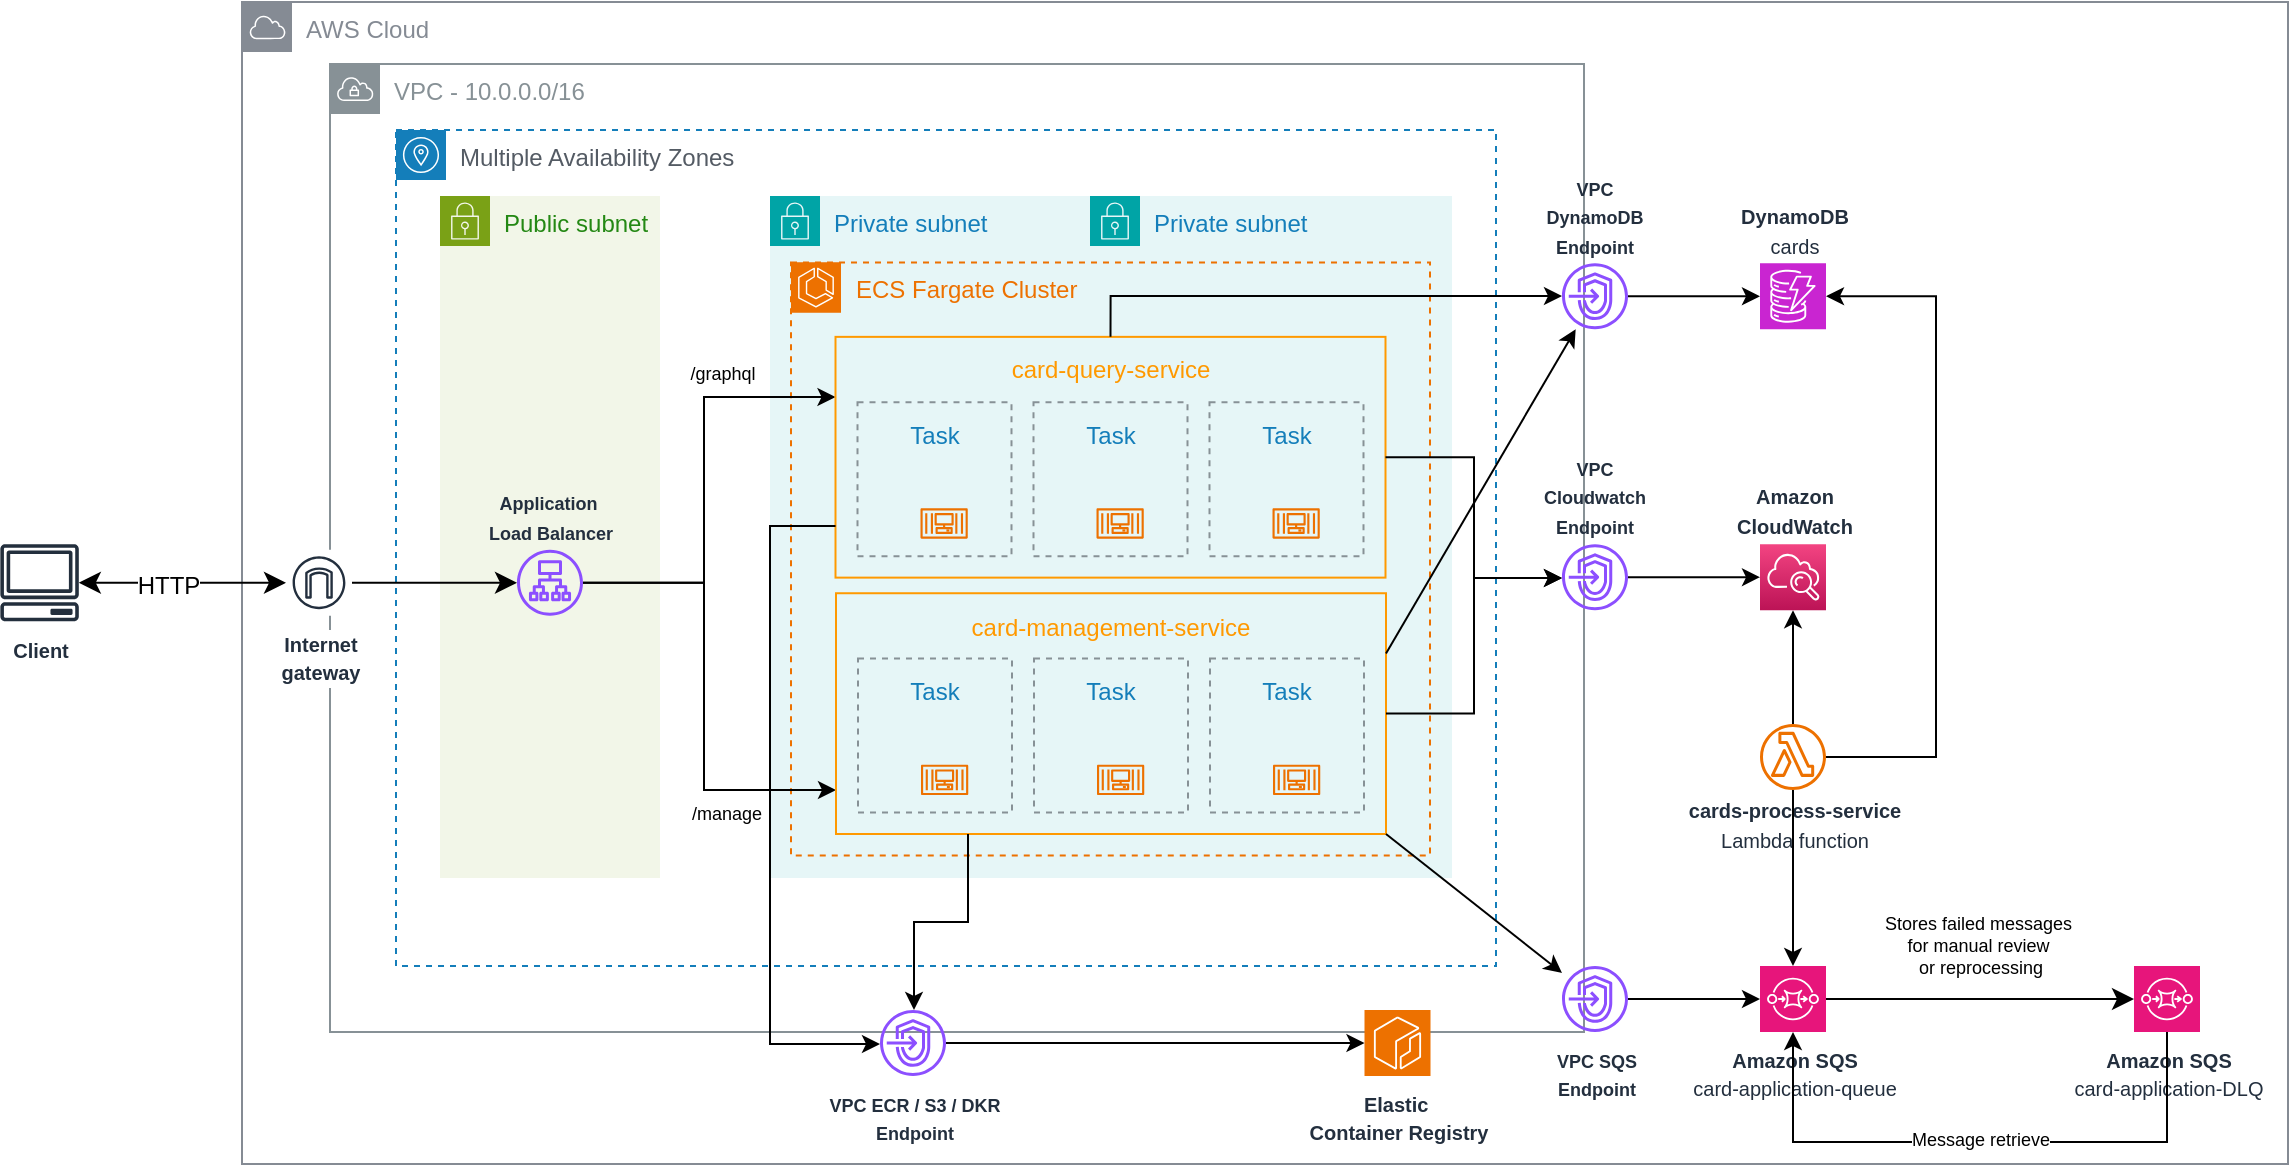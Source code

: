 <mxfile version="26.0.10">
  <diagram id="Ht1M8jgEwFfnCIfOTk4-" name="Page-1">
    <mxGraphModel dx="2069" dy="726" grid="1" gridSize="11" guides="1" tooltips="1" connect="1" arrows="1" fold="1" page="1" pageScale="1" pageWidth="827" pageHeight="1169" math="0" shadow="0">
      <root>
        <mxCell id="0" />
        <mxCell id="1" parent="0" />
        <mxCell id="cI-_qkn67fijJ2urr3SK-28" value="AWS Cloud" style="sketch=0;outlineConnect=0;gradientColor=none;html=1;whiteSpace=wrap;fontSize=12;fontStyle=0;shape=mxgraph.aws4.group;grIcon=mxgraph.aws4.group_aws_cloud;strokeColor=#858B94;fillColor=none;verticalAlign=top;align=left;spacingLeft=30;fontColor=#858B94;dashed=0;" parent="1" vertex="1">
          <mxGeometry x="-88" y="13" width="1023" height="581" as="geometry" />
        </mxCell>
        <mxCell id="pDkn0Hh7Kn7PrUOE6tz0-57" value="VPC - 10.0.0.0/16" style="sketch=0;outlineConnect=0;gradientColor=none;html=1;whiteSpace=wrap;fontSize=12;fontStyle=0;shape=mxgraph.aws4.group;grIcon=mxgraph.aws4.group_vpc;strokeColor=#879196;fillColor=none;verticalAlign=top;align=left;spacingLeft=30;fontColor=#879196;dashed=0;movable=1;resizable=1;rotatable=1;deletable=1;editable=1;locked=0;connectable=1;" parent="1" vertex="1">
          <mxGeometry x="-44" y="44" width="627" height="484" as="geometry" />
        </mxCell>
        <mxCell id="XqnvShgukf1ZBkbc0cCG-47" value="Multiple Availability Zones" style="sketch=0;outlineConnect=0;gradientColor=none;html=1;whiteSpace=wrap;fontSize=12;fontStyle=0;shape=mxgraph.aws4.group;grIcon=mxgraph.aws4.group_availability_zone;strokeColor=#147EBA;fillColor=none;verticalAlign=top;align=left;spacingLeft=30;fontColor=#545B64;dashed=1;fontFamily=Helvetica;labelBackgroundColor=#ffffff;" parent="1" vertex="1">
          <mxGeometry x="-11" y="77" width="550" height="418" as="geometry" />
        </mxCell>
        <mxCell id="W-fX5BV5IoRdQ1WOavrD-1" value="Private subnet" style="points=[[0,0],[0.25,0],[0.5,0],[0.75,0],[1,0],[1,0.25],[1,0.5],[1,0.75],[1,1],[0.75,1],[0.5,1],[0.25,1],[0,1],[0,0.75],[0,0.5],[0,0.25]];outlineConnect=0;gradientColor=none;html=1;whiteSpace=wrap;fontSize=12;fontStyle=0;container=1;pointerEvents=0;collapsible=0;recursiveResize=0;shape=mxgraph.aws4.group;grIcon=mxgraph.aws4.group_security_group;grStroke=0;strokeColor=#00A4A6;fillColor=#E6F6F7;verticalAlign=top;align=left;spacingLeft=30;fontColor=#147EBA;dashed=0;" parent="1" vertex="1">
          <mxGeometry x="176" y="110" width="341" height="341" as="geometry" />
        </mxCell>
        <mxCell id="PZve3WB99vvV3nz0ZgWc-279" value="Private subnet" style="points=[[0,0],[0.25,0],[0.5,0],[0.75,0],[1,0],[1,0.25],[1,0.5],[1,0.75],[1,1],[0.75,1],[0.5,1],[0.25,1],[0,1],[0,0.75],[0,0.5],[0,0.25]];outlineConnect=0;gradientColor=none;html=1;whiteSpace=wrap;fontSize=12;fontStyle=0;container=1;pointerEvents=0;collapsible=0;recursiveResize=0;shape=mxgraph.aws4.group;grIcon=mxgraph.aws4.group_security_group;grStroke=0;strokeColor=#00A4A6;fillColor=#E6F6F7;verticalAlign=top;align=left;spacingLeft=30;fontColor=#147EBA;dashed=0;" vertex="1" parent="W-fX5BV5IoRdQ1WOavrD-1">
          <mxGeometry x="160" width="181" height="341" as="geometry" />
        </mxCell>
        <mxCell id="PZve3WB99vvV3nz0ZgWc-91" value="&lt;span style=&quot;color: rgb(237, 113, 0);&quot;&gt;ECS Fargate Cluster&lt;/span&gt;" style="sketch=0;outlineConnect=0;gradientColor=none;html=1;whiteSpace=wrap;fontSize=12;fontStyle=0;shape=mxgraph.aws4.group;grIcon=mxgraph.aws4.group_availability_zone;strokeColor=#ED7100;fillColor=none;verticalAlign=top;align=left;spacingLeft=30;fontColor=#545B64;dashed=1;movable=1;resizable=1;rotatable=1;deletable=1;editable=1;locked=0;connectable=1;" vertex="1" parent="W-fX5BV5IoRdQ1WOavrD-1">
          <mxGeometry x="10.5" y="33.31" width="319.5" height="296.38" as="geometry" />
        </mxCell>
        <mxCell id="PZve3WB99vvV3nz0ZgWc-227" value="" style="sketch=0;points=[[0,0,0],[0.25,0,0],[0.5,0,0],[0.75,0,0],[1,0,0],[0,1,0],[0.25,1,0],[0.5,1,0],[0.75,1,0],[1,1,0],[0,0.25,0],[0,0.5,0],[0,0.75,0],[1,0.25,0],[1,0.5,0],[1,0.75,0]];outlineConnect=0;fontColor=#232F3E;fillColor=#ED7100;strokeColor=#ffffff;dashed=0;verticalLabelPosition=bottom;verticalAlign=top;align=center;html=1;fontSize=12;fontStyle=0;aspect=fixed;shape=mxgraph.aws4.resourceIcon;resIcon=mxgraph.aws4.ecs;" vertex="1" parent="W-fX5BV5IoRdQ1WOavrD-1">
          <mxGeometry x="10.5" y="33.31" width="25" height="25" as="geometry" />
        </mxCell>
        <mxCell id="XqnvShgukf1ZBkbc0cCG-37" style="edgeStyle=none;curved=1;rounded=0;orthogonalLoop=1;jettySize=auto;html=1;fontFamily=Helvetica;fontSize=12;fontColor=default;labelBackgroundColor=#ffffff;startSize=8;endSize=8;startArrow=classic;startFill=1;" parent="1" source="pDkn0Hh7Kn7PrUOE6tz0-1" target="XqnvShgukf1ZBkbc0cCG-33" edge="1">
          <mxGeometry relative="1" as="geometry" />
        </mxCell>
        <mxCell id="XqnvShgukf1ZBkbc0cCG-38" value="HTTP" style="edgeLabel;html=1;align=center;verticalAlign=middle;resizable=0;points=[];fontSize=12;strokeColor=default;fontFamily=Helvetica;fontColor=default;labelBackgroundColor=#ffffff;fillColor=default;" parent="XqnvShgukf1ZBkbc0cCG-37" vertex="1" connectable="0">
          <mxGeometry x="0.023" y="1" relative="1" as="geometry">
            <mxPoint x="-9" y="2" as="offset" />
          </mxGeometry>
        </mxCell>
        <mxCell id="pDkn0Hh7Kn7PrUOE6tz0-1" value="&lt;b&gt;&lt;font style=&quot;font-size: 10px;&quot;&gt;Client&lt;/font&gt;&lt;/b&gt;" style="sketch=0;outlineConnect=0;fontColor=#232F3E;gradientColor=none;fillColor=#232F3D;strokeColor=none;dashed=0;verticalLabelPosition=bottom;verticalAlign=top;align=center;html=1;fontSize=12;fontStyle=0;aspect=fixed;pointerEvents=1;shape=mxgraph.aws4.client;" parent="1" vertex="1">
          <mxGeometry x="-209" y="284.09" width="39.58" height="38.56" as="geometry" />
        </mxCell>
        <mxCell id="pDkn0Hh7Kn7PrUOE6tz0-60" value="&lt;font style=&quot;font-size: 9px;&quot;&gt;&lt;b&gt;VPC DynamoDB&lt;/b&gt;&lt;/font&gt;&lt;div&gt;&lt;font style=&quot;font-size: 9px;&quot;&gt;&lt;b&gt;Endpoint&lt;/b&gt;&lt;/font&gt;&lt;/div&gt;" style="sketch=0;outlineConnect=0;fontColor=#232F3E;gradientColor=none;fillColor=#8C4FFF;strokeColor=none;dashed=0;verticalLabelPosition=top;verticalAlign=bottom;align=center;html=1;fontSize=12;fontStyle=0;aspect=fixed;pointerEvents=1;shape=mxgraph.aws4.endpoints;horizontal=1;whiteSpace=wrap;labelPosition=center;" parent="1" vertex="1">
          <mxGeometry x="572" y="143.62" width="33" height="33" as="geometry" />
        </mxCell>
        <mxCell id="PZve3WB99vvV3nz0ZgWc-260" style="edgeStyle=orthogonalEdgeStyle;rounded=0;orthogonalLoop=1;jettySize=auto;html=1;" edge="1" parent="1" source="Hrtiky-oXQzt1fnqMrWW-1" target="cI-_qkn67fijJ2urr3SK-2">
          <mxGeometry relative="1" as="geometry" />
        </mxCell>
        <mxCell id="Hrtiky-oXQzt1fnqMrWW-1" value="&lt;b&gt;&lt;font style=&quot;font-size: 10px;&quot;&gt;cards-&lt;/font&gt;&lt;/b&gt;&lt;b&gt;&lt;font style=&quot;font-size: 10px;&quot;&gt;process&lt;/font&gt;&lt;/b&gt;&lt;b&gt;&lt;font style=&quot;font-size: 10px;&quot;&gt;-service&lt;/font&gt;&lt;/b&gt;&lt;div&gt;&lt;font style=&quot;font-size: 10px;&quot;&gt;Lambda function&lt;/font&gt;&lt;/div&gt;" style="sketch=0;outlineConnect=0;fontColor=#232F3E;gradientColor=none;fillColor=#ED7100;strokeColor=none;dashed=0;verticalLabelPosition=bottom;verticalAlign=middle;align=center;html=1;fontSize=12;fontStyle=0;aspect=fixed;pointerEvents=1;shape=mxgraph.aws4.lambda_function;" parent="1" vertex="1">
          <mxGeometry x="671" y="374" width="33" height="33" as="geometry" />
        </mxCell>
        <mxCell id="Hrtiky-oXQzt1fnqMrWW-16" value="Public subnet" style="points=[[0,0],[0.25,0],[0.5,0],[0.75,0],[1,0],[1,0.25],[1,0.5],[1,0.75],[1,1],[0.75,1],[0.5,1],[0.25,1],[0,1],[0,0.75],[0,0.5],[0,0.25]];outlineConnect=0;gradientColor=none;html=1;whiteSpace=wrap;fontSize=12;fontStyle=0;container=0;pointerEvents=0;collapsible=0;recursiveResize=0;shape=mxgraph.aws4.group;grIcon=mxgraph.aws4.group_security_group;grStroke=0;strokeColor=#7AA116;fillColor=#F2F6E8;verticalAlign=top;align=left;spacingLeft=30;fontColor=#248814;dashed=0;movable=1;resizable=1;rotatable=1;deletable=1;editable=1;locked=0;connectable=1;" parent="1" vertex="1">
          <mxGeometry x="11" y="110" width="110" height="341" as="geometry" />
        </mxCell>
        <mxCell id="PZve3WB99vvV3nz0ZgWc-231" style="edgeStyle=orthogonalEdgeStyle;rounded=0;orthogonalLoop=1;jettySize=auto;html=1;" edge="1" parent="1">
          <mxGeometry relative="1" as="geometry">
            <mxPoint x="82.5" y="303.4" as="sourcePoint" />
            <mxPoint x="209" y="407" as="targetPoint" />
            <Array as="points">
              <mxPoint x="143" y="303" />
              <mxPoint x="143" y="407" />
            </Array>
          </mxGeometry>
        </mxCell>
        <mxCell id="PZve3WB99vvV3nz0ZgWc-273" value="&lt;font style=&quot;font-size: 9px;&quot;&gt;/manage&lt;/font&gt;" style="edgeLabel;html=1;align=center;verticalAlign=middle;resizable=0;points=[];" vertex="1" connectable="0" parent="PZve3WB99vvV3nz0ZgWc-231">
          <mxGeometry x="0.426" relative="1" as="geometry">
            <mxPoint x="11" y="11" as="offset" />
          </mxGeometry>
        </mxCell>
        <mxCell id="PZve3WB99vvV3nz0ZgWc-269" style="edgeStyle=orthogonalEdgeStyle;rounded=0;orthogonalLoop=1;jettySize=auto;html=1;entryX=0;entryY=0.25;entryDx=0;entryDy=0;" edge="1" parent="1" source="pDkn0Hh7Kn7PrUOE6tz0-20" target="PZve3WB99vvV3nz0ZgWc-26">
          <mxGeometry relative="1" as="geometry">
            <Array as="points">
              <mxPoint x="143" y="303" />
              <mxPoint x="143" y="211" />
            </Array>
          </mxGeometry>
        </mxCell>
        <mxCell id="PZve3WB99vvV3nz0ZgWc-271" value="&lt;font style=&quot;font-size: 9px;&quot;&gt;/graphql&lt;/font&gt;" style="edgeLabel;html=1;align=center;verticalAlign=middle;resizable=0;points=[];" vertex="1" connectable="0" parent="PZve3WB99vvV3nz0ZgWc-269">
          <mxGeometry x="0.482" y="1" relative="1" as="geometry">
            <mxPoint y="-12" as="offset" />
          </mxGeometry>
        </mxCell>
        <mxCell id="pDkn0Hh7Kn7PrUOE6tz0-20" value="&lt;b&gt;&lt;font style=&quot;font-size: 9px;&quot;&gt;Application&amp;nbsp;&lt;/font&gt;&lt;/b&gt;&lt;div&gt;&lt;b&gt;&lt;font style=&quot;font-size: 9px;&quot;&gt;Load Balancer&lt;/font&gt;&lt;/b&gt;&lt;/div&gt;" style="sketch=0;outlineConnect=0;fontColor=#232F3E;gradientColor=none;fillColor=#8C4FFF;strokeColor=none;dashed=0;verticalLabelPosition=top;verticalAlign=bottom;align=center;html=1;fontSize=12;fontStyle=0;aspect=fixed;pointerEvents=1;shape=mxgraph.aws4.application_load_balancer;labelPosition=center;" parent="1" vertex="1">
          <mxGeometry x="49.5" y="286.87" width="33" height="33" as="geometry" />
        </mxCell>
        <mxCell id="Hrtiky-oXQzt1fnqMrWW-63" value="&lt;font style=&quot;font-size: 9px;&quot;&gt;&lt;b&gt;VPC SQS&lt;/b&gt;&lt;/font&gt;&lt;div&gt;&lt;font style=&quot;font-size: 9px;&quot;&gt;&lt;b&gt;Endpoint&lt;/b&gt;&lt;/font&gt;&lt;/div&gt;" style="sketch=0;outlineConnect=0;fontColor=#232F3E;gradientColor=none;fillColor=#8C4FFF;strokeColor=none;dashed=0;verticalLabelPosition=bottom;verticalAlign=top;align=center;html=1;fontSize=12;fontStyle=0;aspect=fixed;pointerEvents=1;shape=mxgraph.aws4.endpoints;" parent="1" vertex="1">
          <mxGeometry x="572" y="495" width="33" height="33" as="geometry" />
        </mxCell>
        <mxCell id="XqnvShgukf1ZBkbc0cCG-9" value="&lt;b&gt;&lt;font style=&quot;font-size: 10px;&quot;&gt;Amazon SQS&lt;/font&gt;&lt;/b&gt;&lt;div&gt;&lt;font style=&quot;font-size: 10px;&quot;&gt;card-application-queue&lt;/font&gt;&lt;/div&gt;" style="sketch=0;points=[[0,0,0],[0.25,0,0],[0.5,0,0],[0.75,0,0],[1,0,0],[0,1,0],[0.25,1,0],[0.5,1,0],[0.75,1,0],[1,1,0],[0,0.25,0],[0,0.5,0],[0,0.75,0],[1,0.25,0],[1,0.5,0],[1,0.75,0]];outlineConnect=0;fontColor=#232F3E;fillColor=#E7157B;strokeColor=#ffffff;dashed=0;verticalLabelPosition=bottom;verticalAlign=top;align=center;html=1;fontSize=12;fontStyle=0;aspect=fixed;shape=mxgraph.aws4.resourceIcon;resIcon=mxgraph.aws4.sqs;" parent="1" vertex="1">
          <mxGeometry x="671" y="495" width="33" height="33" as="geometry" />
        </mxCell>
        <mxCell id="XqnvShgukf1ZBkbc0cCG-12" value="&lt;b&gt;&lt;font style=&quot;font-size: 10px;&quot;&gt;Amazon SQS&lt;/font&gt;&lt;/b&gt;&lt;div&gt;&lt;font style=&quot;font-size: 10px;&quot;&gt;card-application-DLQ&lt;/font&gt;&lt;/div&gt;" style="sketch=0;points=[[0,0,0],[0.25,0,0],[0.5,0,0],[0.75,0,0],[1,0,0],[0,1,0],[0.25,1,0],[0.5,1,0],[0.75,1,0],[1,1,0],[0,0.25,0],[0,0.5,0],[0,0.75,0],[1,0.25,0],[1,0.5,0],[1,0.75,0]];outlineConnect=0;fontColor=#232F3E;fillColor=#E7157B;strokeColor=#ffffff;dashed=0;verticalLabelPosition=bottom;verticalAlign=top;align=center;html=1;fontSize=12;fontStyle=0;aspect=fixed;shape=mxgraph.aws4.resourceIcon;resIcon=mxgraph.aws4.sqs;" parent="1" vertex="1">
          <mxGeometry x="858" y="495" width="33" height="33" as="geometry" />
        </mxCell>
        <mxCell id="XqnvShgukf1ZBkbc0cCG-17" style="edgeStyle=none;curved=1;rounded=0;orthogonalLoop=1;jettySize=auto;html=1;entryX=0;entryY=0.5;entryDx=0;entryDy=0;entryPerimeter=0;fontSize=12;startSize=8;endSize=8;" parent="1" source="XqnvShgukf1ZBkbc0cCG-9" target="XqnvShgukf1ZBkbc0cCG-12" edge="1">
          <mxGeometry relative="1" as="geometry" />
        </mxCell>
        <mxCell id="XqnvShgukf1ZBkbc0cCG-18" value="Stores failed messages&amp;nbsp;&lt;div&gt;for manual review&amp;nbsp;&lt;div&gt;or reprocessing&lt;/div&gt;&lt;/div&gt;" style="edgeLabel;align=center;verticalAlign=middle;resizable=0;points=[];fontSize=9;html=1;" parent="XqnvShgukf1ZBkbc0cCG-17" vertex="1" connectable="0">
          <mxGeometry x="0.024" y="3" relative="1" as="geometry">
            <mxPoint x="-2" y="-24" as="offset" />
          </mxGeometry>
        </mxCell>
        <mxCell id="XqnvShgukf1ZBkbc0cCG-21" value="&lt;b&gt;&lt;font style=&quot;font-size: 10px;&quot;&gt;DynamoDB&lt;/font&gt;&lt;/b&gt;&lt;div&gt;&lt;font style=&quot;font-size: 10px;&quot;&gt;cards&lt;/font&gt;&lt;/div&gt;" style="sketch=0;points=[[0,0,0],[0.25,0,0],[0.5,0,0],[0.75,0,0],[1,0,0],[0,1,0],[0.25,1,0],[0.5,1,0],[0.75,1,0],[1,1,0],[0,0.25,0],[0,0.5,0],[0,0.75,0],[1,0.25,0],[1,0.5,0],[1,0.75,0]];outlineConnect=0;fontColor=#232F3E;fillColor=#C925D1;strokeColor=#ffffff;dashed=0;verticalLabelPosition=top;verticalAlign=bottom;align=center;html=1;fontSize=12;fontStyle=0;aspect=fixed;shape=mxgraph.aws4.resourceIcon;resIcon=mxgraph.aws4.dynamodb;labelPosition=center;" parent="1" vertex="1">
          <mxGeometry x="671" y="143.62" width="33" height="33" as="geometry" />
        </mxCell>
        <mxCell id="cI-_qkn67fijJ2urr3SK-7" style="edgeStyle=none;curved=1;rounded=0;orthogonalLoop=1;jettySize=auto;html=1;fontSize=12;startSize=8;endSize=8;" parent="1" source="XqnvShgukf1ZBkbc0cCG-33" target="pDkn0Hh7Kn7PrUOE6tz0-20" edge="1">
          <mxGeometry relative="1" as="geometry" />
        </mxCell>
        <mxCell id="XqnvShgukf1ZBkbc0cCG-33" value="&lt;font style=&quot;font-size: 10px;&quot;&gt;&lt;b&gt;Internet&lt;br&gt;gateway&lt;/b&gt;&lt;/font&gt;" style="sketch=0;outlineConnect=0;fontColor=#232F3E;gradientColor=none;strokeColor=#232F3E;fillColor=#ffffff;dashed=0;verticalLabelPosition=bottom;verticalAlign=top;align=center;html=1;fontSize=12;fontStyle=0;aspect=fixed;shape=mxgraph.aws4.resourceIcon;resIcon=mxgraph.aws4.internet_gateway;fontFamily=Helvetica;labelBackgroundColor=#ffffff;" parent="1" vertex="1">
          <mxGeometry x="-66" y="286.87" width="33" height="33" as="geometry" />
        </mxCell>
        <mxCell id="XqnvShgukf1ZBkbc0cCG-86" value="&lt;font style=&quot;font-size: 10px;&quot;&gt;&lt;b&gt;Elastic&amp;nbsp;&lt;/b&gt;&lt;/font&gt;&lt;div&gt;&lt;font style=&quot;font-size: 10px;&quot;&gt;&lt;b&gt;Container Registry&lt;/b&gt;&lt;/font&gt;&lt;/div&gt;" style="sketch=0;points=[[0,0,0],[0.25,0,0],[0.5,0,0],[0.75,0,0],[1,0,0],[0,1,0],[0.25,1,0],[0.5,1,0],[0.75,1,0],[1,1,0],[0,0.25,0],[0,0.5,0],[0,0.75,0],[1,0.25,0],[1,0.5,0],[1,0.75,0]];outlineConnect=0;fontColor=#232F3E;fillColor=#ED7100;strokeColor=#ffffff;dashed=0;verticalLabelPosition=bottom;verticalAlign=top;align=center;html=1;fontSize=12;fontStyle=0;aspect=fixed;shape=mxgraph.aws4.resourceIcon;resIcon=mxgraph.aws4.ecr;fontFamily=Helvetica;labelBackgroundColor=#ffffff;" parent="1" vertex="1">
          <mxGeometry x="473.25" y="517" width="33" height="33" as="geometry" />
        </mxCell>
        <mxCell id="Hrtiky-oXQzt1fnqMrWW-56" value="&lt;font style=&quot;font-size: 9px;&quot;&gt;&lt;b&gt;VPC ECR / S3 / DKR&lt;/b&gt;&lt;/font&gt;&lt;div&gt;&lt;font style=&quot;font-size: 9px;&quot;&gt;&lt;b&gt;Endpoint&lt;/b&gt;&lt;/font&gt;&lt;/div&gt;" style="sketch=0;outlineConnect=0;fontColor=#232F3E;gradientColor=none;fillColor=#8C4FFF;strokeColor=none;dashed=0;verticalLabelPosition=bottom;verticalAlign=top;align=center;html=1;fontSize=12;fontStyle=0;aspect=fixed;pointerEvents=1;shape=mxgraph.aws4.endpoints;" parent="1" vertex="1">
          <mxGeometry x="231.0" y="517" width="33" height="33" as="geometry" />
        </mxCell>
        <mxCell id="PZve3WB99vvV3nz0ZgWc-165" style="edgeStyle=orthogonalEdgeStyle;rounded=0;orthogonalLoop=1;jettySize=auto;html=1;" edge="1" parent="1" source="PZve3WB99vvV3nz0ZgWc-149" target="cI-_qkn67fijJ2urr3SK-2">
          <mxGeometry relative="1" as="geometry" />
        </mxCell>
        <mxCell id="PZve3WB99vvV3nz0ZgWc-149" value="&lt;font style=&quot;font-size: 9px;&quot;&gt;&lt;b&gt;VPC Cloudwatch&lt;/b&gt;&lt;/font&gt;&lt;div&gt;&lt;font style=&quot;font-size: 9px;&quot;&gt;&lt;b&gt;Endpoint&lt;/b&gt;&lt;/font&gt;&lt;/div&gt;" style="sketch=0;outlineConnect=0;fontColor=#232F3E;gradientColor=none;fillColor=#8C4FFF;strokeColor=none;dashed=0;verticalLabelPosition=top;verticalAlign=bottom;align=center;html=1;fontSize=12;fontStyle=0;aspect=fixed;pointerEvents=1;shape=mxgraph.aws4.endpoints;horizontal=1;whiteSpace=wrap;labelPosition=center;" vertex="1" parent="1">
          <mxGeometry x="572" y="284.09" width="33" height="33" as="geometry" />
        </mxCell>
        <mxCell id="cI-_qkn67fijJ2urr3SK-2" value="&lt;font style=&quot;font-size: 10px;&quot;&gt;&lt;b&gt;Amazon&lt;br&gt;CloudWatch&lt;/b&gt;&lt;/font&gt;" style="outlineConnect=0;fontColor=#232F3E;gradientColor=#F34482;gradientDirection=north;fillColor=#BC1356;strokeColor=#ffffff;dashed=0;verticalLabelPosition=top;verticalAlign=bottom;align=center;html=1;fontSize=12;fontStyle=0;aspect=fixed;shape=mxgraph.aws4.resourceIcon;resIcon=mxgraph.aws4.cloudwatch;labelBackgroundColor=#ffffff;labelPosition=center;" parent="1" vertex="1">
          <mxGeometry x="671" y="284.09" width="33" height="33" as="geometry" />
        </mxCell>
        <mxCell id="PZve3WB99vvV3nz0ZgWc-171" style="edgeStyle=orthogonalEdgeStyle;rounded=0;orthogonalLoop=1;jettySize=auto;html=1;entryX=0;entryY=0.5;entryDx=0;entryDy=0;entryPerimeter=0;" edge="1" parent="1" source="pDkn0Hh7Kn7PrUOE6tz0-60" target="XqnvShgukf1ZBkbc0cCG-21">
          <mxGeometry relative="1" as="geometry" />
        </mxCell>
        <mxCell id="PZve3WB99vvV3nz0ZgWc-225" value="" style="group" vertex="1" connectable="0" parent="1">
          <mxGeometry x="208.75" y="180.43" width="317.81" height="336.57" as="geometry" />
        </mxCell>
        <mxCell id="PZve3WB99vvV3nz0ZgWc-26" value="card-query-service" style="outlineConnect=0;gradientColor=none;html=1;whiteSpace=wrap;fontSize=12;fontStyle=0;strokeColor=#FF9900;fillColor=none;verticalAlign=top;align=center;fontColor=#FF9900;dashed=0;spacingTop=3;labelPosition=center;verticalLabelPosition=middle;" vertex="1" parent="PZve3WB99vvV3nz0ZgWc-225">
          <mxGeometry width="275" height="120.38" as="geometry" />
        </mxCell>
        <mxCell id="PZve3WB99vvV3nz0ZgWc-174" value="" style="group" vertex="1" connectable="0" parent="PZve3WB99vvV3nz0ZgWc-225">
          <mxGeometry x="11" y="32.69" width="77" height="77" as="geometry" />
        </mxCell>
        <mxCell id="PZve3WB99vvV3nz0ZgWc-64" value="" style="group" vertex="1" connectable="0" parent="PZve3WB99vvV3nz0ZgWc-174">
          <mxGeometry width="77" height="77" as="geometry" />
        </mxCell>
        <mxCell id="PZve3WB99vvV3nz0ZgWc-66" value="" style="group" vertex="1" connectable="0" parent="PZve3WB99vvV3nz0ZgWc-64">
          <mxGeometry x="21.875" y="33" width="33.25" height="37.43" as="geometry" />
        </mxCell>
        <mxCell id="PZve3WB99vvV3nz0ZgWc-67" value="" style="shape=image;html=1;verticalAlign=top;verticalLabelPosition=bottom;labelBackgroundColor=#ffffff;imageAspect=0;aspect=fixed;image=https://cdn0.iconfinder.com/data/icons/social-media-2104/24/social_media_social_media_logo_docker-128.png" vertex="1" parent="PZve3WB99vvV3nz0ZgWc-66">
          <mxGeometry width="17.5" height="17.5" as="geometry" />
        </mxCell>
        <mxCell id="PZve3WB99vvV3nz0ZgWc-68" value="" style="sketch=0;outlineConnect=0;fontColor=#232F3E;gradientColor=none;fillColor=#ED7100;strokeColor=none;dashed=0;verticalLabelPosition=bottom;verticalAlign=top;align=center;html=1;fontSize=12;fontStyle=0;aspect=fixed;pointerEvents=1;shape=mxgraph.aws4.container_3;" vertex="1" parent="PZve3WB99vvV3nz0ZgWc-66">
          <mxGeometry x="9.625" y="20" width="23.625" height="15.251" as="geometry" />
        </mxCell>
        <mxCell id="PZve3WB99vvV3nz0ZgWc-65" value="&lt;span style=&quot;color: rgb(20, 126, 186);&quot;&gt;Task&lt;/span&gt;" style="outlineConnect=0;gradientColor=none;html=1;whiteSpace=wrap;fontSize=12;fontStyle=0;strokeColor=#879196;fillColor=none;verticalAlign=top;align=center;fontColor=#879196;dashed=1;spacingTop=3;" vertex="1" parent="PZve3WB99vvV3nz0ZgWc-174">
          <mxGeometry width="77" height="77" as="geometry" />
        </mxCell>
        <mxCell id="PZve3WB99vvV3nz0ZgWc-175" value="" style="group" vertex="1" connectable="0" parent="PZve3WB99vvV3nz0ZgWc-225">
          <mxGeometry x="99" y="32.69" width="77" height="77" as="geometry" />
        </mxCell>
        <mxCell id="PZve3WB99vvV3nz0ZgWc-176" value="" style="group" vertex="1" connectable="0" parent="PZve3WB99vvV3nz0ZgWc-175">
          <mxGeometry width="77" height="77" as="geometry" />
        </mxCell>
        <mxCell id="PZve3WB99vvV3nz0ZgWc-177" value="" style="group" vertex="1" connectable="0" parent="PZve3WB99vvV3nz0ZgWc-176">
          <mxGeometry x="21.875" y="33" width="33.25" height="37.43" as="geometry" />
        </mxCell>
        <mxCell id="PZve3WB99vvV3nz0ZgWc-178" value="" style="shape=image;html=1;verticalAlign=top;verticalLabelPosition=bottom;labelBackgroundColor=#ffffff;imageAspect=0;aspect=fixed;image=https://cdn0.iconfinder.com/data/icons/social-media-2104/24/social_media_social_media_logo_docker-128.png" vertex="1" parent="PZve3WB99vvV3nz0ZgWc-177">
          <mxGeometry width="17.5" height="17.5" as="geometry" />
        </mxCell>
        <mxCell id="PZve3WB99vvV3nz0ZgWc-179" value="" style="sketch=0;outlineConnect=0;fontColor=#232F3E;gradientColor=none;fillColor=#ED7100;strokeColor=none;dashed=0;verticalLabelPosition=bottom;verticalAlign=top;align=center;html=1;fontSize=12;fontStyle=0;aspect=fixed;pointerEvents=1;shape=mxgraph.aws4.container_3;" vertex="1" parent="PZve3WB99vvV3nz0ZgWc-177">
          <mxGeometry x="9.625" y="20" width="23.625" height="15.251" as="geometry" />
        </mxCell>
        <mxCell id="PZve3WB99vvV3nz0ZgWc-180" value="&lt;span style=&quot;color: rgb(20, 126, 186);&quot;&gt;Task&lt;/span&gt;" style="outlineConnect=0;gradientColor=none;html=1;whiteSpace=wrap;fontSize=12;fontStyle=0;strokeColor=#879196;fillColor=none;verticalAlign=top;align=center;fontColor=#879196;dashed=1;spacingTop=3;" vertex="1" parent="PZve3WB99vvV3nz0ZgWc-175">
          <mxGeometry width="77" height="77" as="geometry" />
        </mxCell>
        <mxCell id="PZve3WB99vvV3nz0ZgWc-181" value="" style="group" vertex="1" connectable="0" parent="PZve3WB99vvV3nz0ZgWc-225">
          <mxGeometry x="187" y="32.69" width="77" height="77" as="geometry" />
        </mxCell>
        <mxCell id="PZve3WB99vvV3nz0ZgWc-182" value="" style="group" vertex="1" connectable="0" parent="PZve3WB99vvV3nz0ZgWc-181">
          <mxGeometry width="77" height="77" as="geometry" />
        </mxCell>
        <mxCell id="PZve3WB99vvV3nz0ZgWc-183" value="" style="group" vertex="1" connectable="0" parent="PZve3WB99vvV3nz0ZgWc-182">
          <mxGeometry x="21.875" y="33" width="33.25" height="37.43" as="geometry" />
        </mxCell>
        <mxCell id="PZve3WB99vvV3nz0ZgWc-184" value="" style="shape=image;html=1;verticalAlign=top;verticalLabelPosition=bottom;labelBackgroundColor=#ffffff;imageAspect=0;aspect=fixed;image=https://cdn0.iconfinder.com/data/icons/social-media-2104/24/social_media_social_media_logo_docker-128.png" vertex="1" parent="PZve3WB99vvV3nz0ZgWc-183">
          <mxGeometry width="17.5" height="17.5" as="geometry" />
        </mxCell>
        <mxCell id="PZve3WB99vvV3nz0ZgWc-185" value="" style="sketch=0;outlineConnect=0;fontColor=#232F3E;gradientColor=none;fillColor=#ED7100;strokeColor=none;dashed=0;verticalLabelPosition=bottom;verticalAlign=top;align=center;html=1;fontSize=12;fontStyle=0;aspect=fixed;pointerEvents=1;shape=mxgraph.aws4.container_3;" vertex="1" parent="PZve3WB99vvV3nz0ZgWc-183">
          <mxGeometry x="9.625" y="20" width="23.625" height="15.251" as="geometry" />
        </mxCell>
        <mxCell id="PZve3WB99vvV3nz0ZgWc-186" value="&lt;span style=&quot;color: rgb(20, 126, 186);&quot;&gt;Task&lt;/span&gt;" style="outlineConnect=0;gradientColor=none;html=1;whiteSpace=wrap;fontSize=12;fontStyle=0;strokeColor=#879196;fillColor=none;verticalAlign=top;align=center;fontColor=#879196;dashed=1;spacingTop=3;" vertex="1" parent="PZve3WB99vvV3nz0ZgWc-181">
          <mxGeometry width="77" height="77" as="geometry" />
        </mxCell>
        <mxCell id="PZve3WB99vvV3nz0ZgWc-206" value="card-management-service" style="outlineConnect=0;gradientColor=none;html=1;whiteSpace=wrap;fontSize=12;fontStyle=0;strokeColor=#FF9900;fillColor=none;verticalAlign=top;align=center;fontColor=#FF9900;dashed=0;spacingTop=3;labelPosition=center;verticalLabelPosition=middle;" vertex="1" parent="PZve3WB99vvV3nz0ZgWc-225">
          <mxGeometry x="0.25" y="128.19" width="275" height="120.38" as="geometry" />
        </mxCell>
        <mxCell id="PZve3WB99vvV3nz0ZgWc-207" value="" style="group" vertex="1" connectable="0" parent="PZve3WB99vvV3nz0ZgWc-225">
          <mxGeometry x="11.25" y="160.88" width="77" height="77" as="geometry" />
        </mxCell>
        <mxCell id="PZve3WB99vvV3nz0ZgWc-208" value="" style="group" vertex="1" connectable="0" parent="PZve3WB99vvV3nz0ZgWc-207">
          <mxGeometry width="77" height="77" as="geometry" />
        </mxCell>
        <mxCell id="PZve3WB99vvV3nz0ZgWc-209" value="" style="group" vertex="1" connectable="0" parent="PZve3WB99vvV3nz0ZgWc-208">
          <mxGeometry x="21.875" y="33" width="33.25" height="37.43" as="geometry" />
        </mxCell>
        <mxCell id="PZve3WB99vvV3nz0ZgWc-210" value="" style="shape=image;html=1;verticalAlign=top;verticalLabelPosition=bottom;labelBackgroundColor=#ffffff;imageAspect=0;aspect=fixed;image=https://cdn0.iconfinder.com/data/icons/social-media-2104/24/social_media_social_media_logo_docker-128.png" vertex="1" parent="PZve3WB99vvV3nz0ZgWc-209">
          <mxGeometry width="17.5" height="17.5" as="geometry" />
        </mxCell>
        <mxCell id="PZve3WB99vvV3nz0ZgWc-211" value="" style="sketch=0;outlineConnect=0;fontColor=#232F3E;gradientColor=none;fillColor=#ED7100;strokeColor=none;dashed=0;verticalLabelPosition=bottom;verticalAlign=top;align=center;html=1;fontSize=12;fontStyle=0;aspect=fixed;pointerEvents=1;shape=mxgraph.aws4.container_3;" vertex="1" parent="PZve3WB99vvV3nz0ZgWc-209">
          <mxGeometry x="9.625" y="20" width="23.625" height="15.251" as="geometry" />
        </mxCell>
        <mxCell id="PZve3WB99vvV3nz0ZgWc-212" value="&lt;span style=&quot;color: rgb(20, 126, 186);&quot;&gt;Task&lt;/span&gt;" style="outlineConnect=0;gradientColor=none;html=1;whiteSpace=wrap;fontSize=12;fontStyle=0;strokeColor=#879196;fillColor=none;verticalAlign=top;align=center;fontColor=#879196;dashed=1;spacingTop=3;" vertex="1" parent="PZve3WB99vvV3nz0ZgWc-207">
          <mxGeometry width="77" height="77" as="geometry" />
        </mxCell>
        <mxCell id="PZve3WB99vvV3nz0ZgWc-213" value="" style="group" vertex="1" connectable="0" parent="PZve3WB99vvV3nz0ZgWc-225">
          <mxGeometry x="99.25" y="160.88" width="77" height="77" as="geometry" />
        </mxCell>
        <mxCell id="PZve3WB99vvV3nz0ZgWc-214" value="" style="group" vertex="1" connectable="0" parent="PZve3WB99vvV3nz0ZgWc-213">
          <mxGeometry width="77" height="77" as="geometry" />
        </mxCell>
        <mxCell id="PZve3WB99vvV3nz0ZgWc-215" value="" style="group" vertex="1" connectable="0" parent="PZve3WB99vvV3nz0ZgWc-214">
          <mxGeometry x="21.875" y="33" width="33.25" height="37.43" as="geometry" />
        </mxCell>
        <mxCell id="PZve3WB99vvV3nz0ZgWc-216" value="" style="shape=image;html=1;verticalAlign=top;verticalLabelPosition=bottom;labelBackgroundColor=#ffffff;imageAspect=0;aspect=fixed;image=https://cdn0.iconfinder.com/data/icons/social-media-2104/24/social_media_social_media_logo_docker-128.png" vertex="1" parent="PZve3WB99vvV3nz0ZgWc-215">
          <mxGeometry width="17.5" height="17.5" as="geometry" />
        </mxCell>
        <mxCell id="PZve3WB99vvV3nz0ZgWc-217" value="" style="sketch=0;outlineConnect=0;fontColor=#232F3E;gradientColor=none;fillColor=#ED7100;strokeColor=none;dashed=0;verticalLabelPosition=bottom;verticalAlign=top;align=center;html=1;fontSize=12;fontStyle=0;aspect=fixed;pointerEvents=1;shape=mxgraph.aws4.container_3;" vertex="1" parent="PZve3WB99vvV3nz0ZgWc-215">
          <mxGeometry x="9.625" y="20" width="23.625" height="15.251" as="geometry" />
        </mxCell>
        <mxCell id="PZve3WB99vvV3nz0ZgWc-218" value="&lt;span style=&quot;color: rgb(20, 126, 186);&quot;&gt;Task&lt;/span&gt;" style="outlineConnect=0;gradientColor=none;html=1;whiteSpace=wrap;fontSize=12;fontStyle=0;strokeColor=#879196;fillColor=none;verticalAlign=top;align=center;fontColor=#879196;dashed=1;spacingTop=3;" vertex="1" parent="PZve3WB99vvV3nz0ZgWc-213">
          <mxGeometry width="77" height="77" as="geometry" />
        </mxCell>
        <mxCell id="PZve3WB99vvV3nz0ZgWc-219" value="" style="group" vertex="1" connectable="0" parent="PZve3WB99vvV3nz0ZgWc-225">
          <mxGeometry x="187.25" y="160.88" width="77" height="77" as="geometry" />
        </mxCell>
        <mxCell id="PZve3WB99vvV3nz0ZgWc-220" value="" style="group" vertex="1" connectable="0" parent="PZve3WB99vvV3nz0ZgWc-219">
          <mxGeometry width="77" height="77" as="geometry" />
        </mxCell>
        <mxCell id="PZve3WB99vvV3nz0ZgWc-221" value="" style="group" vertex="1" connectable="0" parent="PZve3WB99vvV3nz0ZgWc-220">
          <mxGeometry x="21.875" y="33" width="33.25" height="37.43" as="geometry" />
        </mxCell>
        <mxCell id="PZve3WB99vvV3nz0ZgWc-222" value="" style="shape=image;html=1;verticalAlign=top;verticalLabelPosition=bottom;labelBackgroundColor=#ffffff;imageAspect=0;aspect=fixed;image=https://cdn0.iconfinder.com/data/icons/social-media-2104/24/social_media_social_media_logo_docker-128.png" vertex="1" parent="PZve3WB99vvV3nz0ZgWc-221">
          <mxGeometry width="17.5" height="17.5" as="geometry" />
        </mxCell>
        <mxCell id="PZve3WB99vvV3nz0ZgWc-223" value="" style="sketch=0;outlineConnect=0;fontColor=#232F3E;gradientColor=none;fillColor=#ED7100;strokeColor=none;dashed=0;verticalLabelPosition=bottom;verticalAlign=top;align=center;html=1;fontSize=12;fontStyle=0;aspect=fixed;pointerEvents=1;shape=mxgraph.aws4.container_3;" vertex="1" parent="PZve3WB99vvV3nz0ZgWc-221">
          <mxGeometry x="9.625" y="20" width="23.625" height="15.251" as="geometry" />
        </mxCell>
        <mxCell id="PZve3WB99vvV3nz0ZgWc-224" value="&lt;span style=&quot;color: rgb(20, 126, 186);&quot;&gt;Task&lt;/span&gt;" style="outlineConnect=0;gradientColor=none;html=1;whiteSpace=wrap;fontSize=12;fontStyle=0;strokeColor=#879196;fillColor=none;verticalAlign=top;align=center;fontColor=#879196;dashed=1;spacingTop=3;" vertex="1" parent="PZve3WB99vvV3nz0ZgWc-219">
          <mxGeometry width="77" height="77" as="geometry" />
        </mxCell>
        <mxCell id="PZve3WB99vvV3nz0ZgWc-235" style="edgeStyle=orthogonalEdgeStyle;rounded=0;orthogonalLoop=1;jettySize=auto;html=1;exitX=1;exitY=0.5;exitDx=0;exitDy=0;" edge="1" parent="1" source="PZve3WB99vvV3nz0ZgWc-206" target="PZve3WB99vvV3nz0ZgWc-149">
          <mxGeometry relative="1" as="geometry">
            <Array as="points">
              <mxPoint x="528" y="369" />
              <mxPoint x="528" y="301" />
            </Array>
          </mxGeometry>
        </mxCell>
        <mxCell id="PZve3WB99vvV3nz0ZgWc-236" style="edgeStyle=orthogonalEdgeStyle;rounded=0;orthogonalLoop=1;jettySize=auto;html=1;exitX=1;exitY=0.5;exitDx=0;exitDy=0;" edge="1" parent="1" source="PZve3WB99vvV3nz0ZgWc-26" target="PZve3WB99vvV3nz0ZgWc-149">
          <mxGeometry relative="1" as="geometry">
            <Array as="points">
              <mxPoint x="528" y="241" />
              <mxPoint x="528" y="301" />
            </Array>
          </mxGeometry>
        </mxCell>
        <mxCell id="PZve3WB99vvV3nz0ZgWc-237" style="edgeStyle=orthogonalEdgeStyle;rounded=0;orthogonalLoop=1;jettySize=auto;html=1;exitX=0.5;exitY=0;exitDx=0;exitDy=0;" edge="1" parent="1" source="PZve3WB99vvV3nz0ZgWc-26" target="pDkn0Hh7Kn7PrUOE6tz0-60">
          <mxGeometry relative="1" as="geometry">
            <Array as="points">
              <mxPoint x="346" y="160" />
            </Array>
          </mxGeometry>
        </mxCell>
        <mxCell id="PZve3WB99vvV3nz0ZgWc-242" style="edgeStyle=orthogonalEdgeStyle;rounded=0;orthogonalLoop=1;jettySize=auto;html=1;entryX=0.5;entryY=1;entryDx=0;entryDy=0;entryPerimeter=0;" edge="1" parent="1" source="XqnvShgukf1ZBkbc0cCG-12" target="XqnvShgukf1ZBkbc0cCG-9">
          <mxGeometry relative="1" as="geometry">
            <Array as="points">
              <mxPoint x="875" y="583" />
              <mxPoint x="688" y="583" />
            </Array>
          </mxGeometry>
        </mxCell>
        <mxCell id="PZve3WB99vvV3nz0ZgWc-243" value="&lt;font style=&quot;font-size: 9px;&quot;&gt;Message retrieve&lt;/font&gt;" style="edgeLabel;html=1;align=center;verticalAlign=middle;resizable=0;points=[];" vertex="1" connectable="0" parent="PZve3WB99vvV3nz0ZgWc-242">
          <mxGeometry x="-0.033" y="-2" relative="1" as="geometry">
            <mxPoint x="-5" as="offset" />
          </mxGeometry>
        </mxCell>
        <mxCell id="PZve3WB99vvV3nz0ZgWc-248" style="rounded=0;orthogonalLoop=1;jettySize=auto;html=1;exitX=1;exitY=0.25;exitDx=0;exitDy=0;" edge="1" parent="1" source="PZve3WB99vvV3nz0ZgWc-206" target="pDkn0Hh7Kn7PrUOE6tz0-60">
          <mxGeometry relative="1" as="geometry">
            <mxPoint x="484" y="369" as="sourcePoint" />
          </mxGeometry>
        </mxCell>
        <mxCell id="PZve3WB99vvV3nz0ZgWc-252" style="edgeStyle=orthogonalEdgeStyle;rounded=0;orthogonalLoop=1;jettySize=auto;html=1;" edge="1" parent="1" source="PZve3WB99vvV3nz0ZgWc-26" target="Hrtiky-oXQzt1fnqMrWW-56">
          <mxGeometry relative="1" as="geometry">
            <Array as="points">
              <mxPoint x="176" y="275" />
              <mxPoint x="176" y="534" />
            </Array>
          </mxGeometry>
        </mxCell>
        <mxCell id="PZve3WB99vvV3nz0ZgWc-258" style="edgeStyle=orthogonalEdgeStyle;rounded=0;orthogonalLoop=1;jettySize=auto;html=1;entryX=0;entryY=0.5;entryDx=0;entryDy=0;entryPerimeter=0;" edge="1" parent="1" source="Hrtiky-oXQzt1fnqMrWW-63" target="XqnvShgukf1ZBkbc0cCG-9">
          <mxGeometry relative="1" as="geometry" />
        </mxCell>
        <mxCell id="PZve3WB99vvV3nz0ZgWc-261" style="edgeStyle=orthogonalEdgeStyle;rounded=0;orthogonalLoop=1;jettySize=auto;html=1;entryX=0.5;entryY=0;entryDx=0;entryDy=0;entryPerimeter=0;" edge="1" parent="1" source="Hrtiky-oXQzt1fnqMrWW-1" target="XqnvShgukf1ZBkbc0cCG-9">
          <mxGeometry relative="1" as="geometry" />
        </mxCell>
        <mxCell id="PZve3WB99vvV3nz0ZgWc-262" style="edgeStyle=orthogonalEdgeStyle;rounded=0;orthogonalLoop=1;jettySize=auto;html=1;entryX=1;entryY=0.5;entryDx=0;entryDy=0;entryPerimeter=0;" edge="1" parent="1" source="Hrtiky-oXQzt1fnqMrWW-1" target="XqnvShgukf1ZBkbc0cCG-21">
          <mxGeometry relative="1" as="geometry">
            <Array as="points">
              <mxPoint x="759" y="391" />
              <mxPoint x="759" y="160" />
            </Array>
          </mxGeometry>
        </mxCell>
        <mxCell id="PZve3WB99vvV3nz0ZgWc-259" style="rounded=0;orthogonalLoop=1;jettySize=auto;html=1;exitX=1;exitY=1;exitDx=0;exitDy=0;" edge="1" parent="1" source="PZve3WB99vvV3nz0ZgWc-206" target="Hrtiky-oXQzt1fnqMrWW-63">
          <mxGeometry relative="1" as="geometry" />
        </mxCell>
        <mxCell id="PZve3WB99vvV3nz0ZgWc-263" style="edgeStyle=orthogonalEdgeStyle;rounded=0;orthogonalLoop=1;jettySize=auto;html=1;" edge="1" parent="1" source="PZve3WB99vvV3nz0ZgWc-206" target="Hrtiky-oXQzt1fnqMrWW-56">
          <mxGeometry relative="1" as="geometry">
            <Array as="points">
              <mxPoint x="275" y="473" />
              <mxPoint x="248" y="473" />
            </Array>
          </mxGeometry>
        </mxCell>
        <mxCell id="PZve3WB99vvV3nz0ZgWc-274" style="edgeStyle=orthogonalEdgeStyle;rounded=0;orthogonalLoop=1;jettySize=auto;html=1;entryX=0;entryY=0.5;entryDx=0;entryDy=0;entryPerimeter=0;" edge="1" parent="1" source="Hrtiky-oXQzt1fnqMrWW-56" target="XqnvShgukf1ZBkbc0cCG-86">
          <mxGeometry relative="1" as="geometry" />
        </mxCell>
      </root>
    </mxGraphModel>
  </diagram>
</mxfile>
